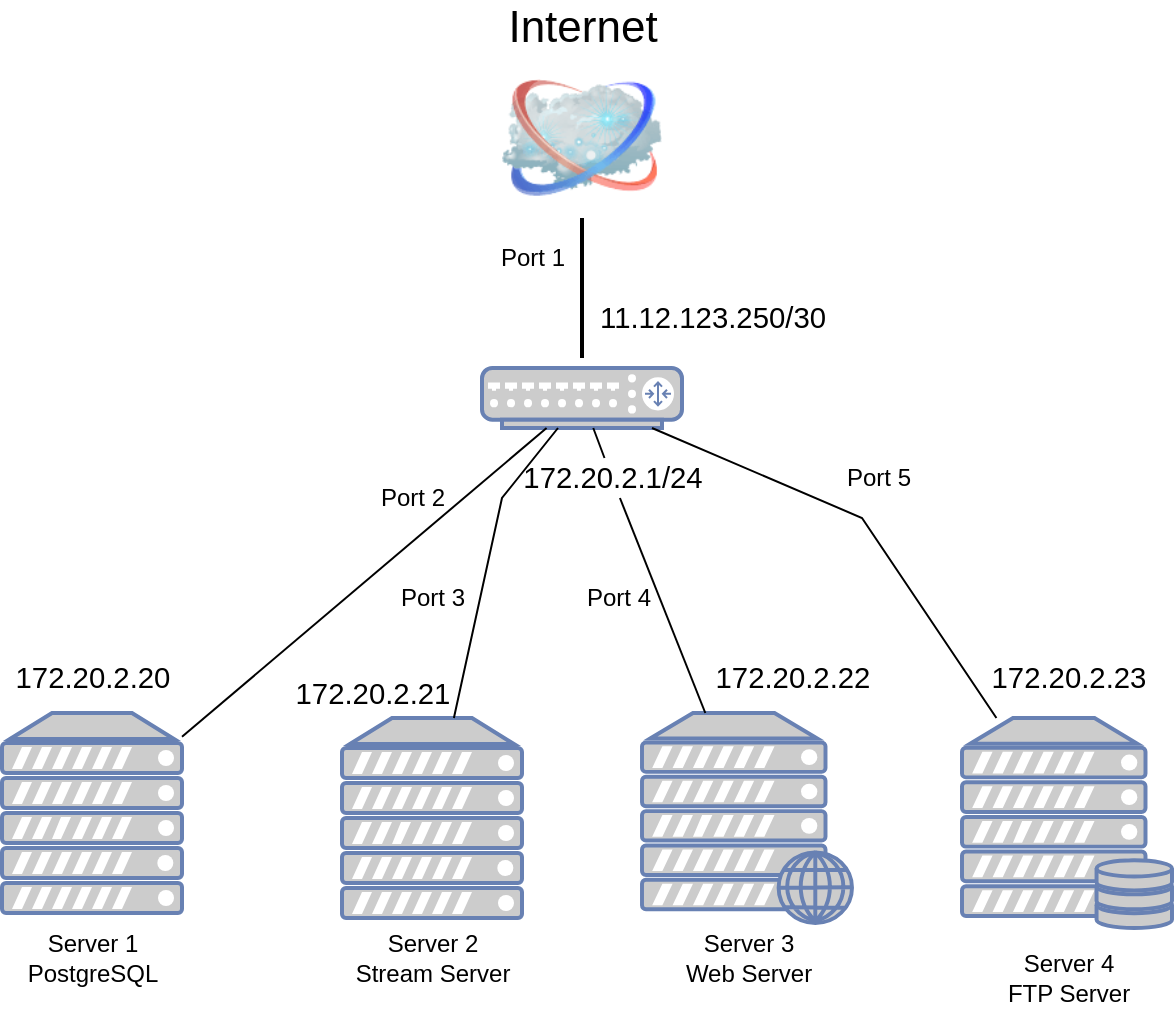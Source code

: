 <mxfile version="15.5.4" type="github">
  <diagram name="Page-1" id="55a83fd1-7818-8e21-69c5-c3457e3827bb">
    <mxGraphModel dx="1422" dy="794" grid="1" gridSize="10" guides="1" tooltips="1" connect="1" arrows="1" fold="1" page="1" pageScale="1" pageWidth="1100" pageHeight="850" background="none" math="0" shadow="0">
      <root>
        <mxCell id="0" />
        <mxCell id="1" parent="0" />
        <mxCell id="69ecfefc5c41e42c-2" value="Internet" style="image;html=1;labelBackgroundColor=#ffffff;image=img/lib/clip_art/networking/Cloud_128x128.png;rounded=1;shadow=0;comic=0;strokeWidth=2;fontSize=22;labelPosition=center;verticalLabelPosition=top;align=center;verticalAlign=bottom;" parent="1" vertex="1">
          <mxGeometry x="470" y="140" width="80" height="80" as="geometry" />
        </mxCell>
        <mxCell id="69ecfefc5c41e42c-19" style="edgeStyle=none;rounded=0;html=1;labelBackgroundColor=none;endArrow=none;strokeWidth=2;fontFamily=Verdana;fontSize=22" parent="1" target="69ecfefc5c41e42c-2" edge="1">
          <mxGeometry relative="1" as="geometry">
            <mxPoint x="510" y="290" as="sourcePoint" />
          </mxGeometry>
        </mxCell>
        <mxCell id="6qquT5Q0N8u8w7L4h6Uj-1" value="" style="fontColor=#0066CC;verticalAlign=top;verticalLabelPosition=bottom;labelPosition=center;align=center;html=1;outlineConnect=0;fillColor=#CCCCCC;strokeColor=#6881B3;gradientColor=none;gradientDirection=north;strokeWidth=2;shape=mxgraph.networks.router;" vertex="1" parent="1">
          <mxGeometry x="460" y="295" width="100" height="30" as="geometry" />
        </mxCell>
        <mxCell id="6qquT5Q0N8u8w7L4h6Uj-2" value="" style="fontColor=#0066CC;verticalAlign=top;verticalLabelPosition=bottom;labelPosition=center;align=center;html=1;outlineConnect=0;fillColor=#CCCCCC;strokeColor=#6881B3;gradientColor=none;gradientDirection=north;strokeWidth=2;shape=mxgraph.networks.server;" vertex="1" parent="1">
          <mxGeometry x="390" y="470" width="90" height="100" as="geometry" />
        </mxCell>
        <mxCell id="6qquT5Q0N8u8w7L4h6Uj-3" value="" style="fontColor=#0066CC;verticalAlign=top;verticalLabelPosition=bottom;labelPosition=center;align=center;html=1;outlineConnect=0;fillColor=#CCCCCC;strokeColor=#6881B3;gradientColor=none;gradientDirection=north;strokeWidth=2;shape=mxgraph.networks.web_server;" vertex="1" parent="1">
          <mxGeometry x="540" y="467.5" width="105" height="105" as="geometry" />
        </mxCell>
        <mxCell id="6qquT5Q0N8u8w7L4h6Uj-4" value="" style="fontColor=#0066CC;verticalAlign=top;verticalLabelPosition=bottom;labelPosition=center;align=center;html=1;outlineConnect=0;fillColor=#CCCCCC;strokeColor=#6881B3;gradientColor=none;gradientDirection=north;strokeWidth=2;shape=mxgraph.networks.server_storage;" vertex="1" parent="1">
          <mxGeometry x="700" y="470" width="105" height="105" as="geometry" />
        </mxCell>
        <mxCell id="6qquT5Q0N8u8w7L4h6Uj-5" value="" style="fontColor=#0066CC;verticalAlign=top;verticalLabelPosition=bottom;labelPosition=center;align=center;html=1;outlineConnect=0;fillColor=#CCCCCC;strokeColor=#6881B3;gradientColor=none;gradientDirection=north;strokeWidth=2;shape=mxgraph.networks.server;" vertex="1" parent="1">
          <mxGeometry x="220" y="467.5" width="90" height="100" as="geometry" />
        </mxCell>
        <mxCell id="6qquT5Q0N8u8w7L4h6Uj-10" value="" style="endArrow=none;html=1;rounded=0;" edge="1" parent="1" source="6qquT5Q0N8u8w7L4h6Uj-5" target="6qquT5Q0N8u8w7L4h6Uj-1">
          <mxGeometry width="50" height="50" relative="1" as="geometry">
            <mxPoint x="520" y="430" as="sourcePoint" />
            <mxPoint x="570" y="380" as="targetPoint" />
          </mxGeometry>
        </mxCell>
        <mxCell id="6qquT5Q0N8u8w7L4h6Uj-11" value="" style="endArrow=none;html=1;rounded=0;" edge="1" parent="1" source="6qquT5Q0N8u8w7L4h6Uj-2" target="6qquT5Q0N8u8w7L4h6Uj-1">
          <mxGeometry width="50" height="50" relative="1" as="geometry">
            <mxPoint x="440" y="440" as="sourcePoint" />
            <mxPoint x="490" y="390" as="targetPoint" />
            <Array as="points">
              <mxPoint x="470" y="360" />
            </Array>
          </mxGeometry>
        </mxCell>
        <mxCell id="6qquT5Q0N8u8w7L4h6Uj-14" value="" style="endArrow=none;html=1;rounded=0;startArrow=none;" edge="1" parent="1" source="6qquT5Q0N8u8w7L4h6Uj-30" target="6qquT5Q0N8u8w7L4h6Uj-1">
          <mxGeometry width="50" height="50" relative="1" as="geometry">
            <mxPoint x="520" y="430" as="sourcePoint" />
            <mxPoint x="570" y="380" as="targetPoint" />
          </mxGeometry>
        </mxCell>
        <mxCell id="6qquT5Q0N8u8w7L4h6Uj-15" value="" style="endArrow=none;html=1;rounded=0;" edge="1" parent="1" source="6qquT5Q0N8u8w7L4h6Uj-4" target="6qquT5Q0N8u8w7L4h6Uj-1">
          <mxGeometry width="50" height="50" relative="1" as="geometry">
            <mxPoint x="645" y="420" as="sourcePoint" />
            <mxPoint x="695" y="370" as="targetPoint" />
            <Array as="points">
              <mxPoint x="650" y="370" />
            </Array>
          </mxGeometry>
        </mxCell>
        <mxCell id="6qquT5Q0N8u8w7L4h6Uj-16" value="&lt;span id=&quot;docs-internal-guid-975c83f2-7fff-102c-fdac-8640c2c8978f&quot;&gt;&lt;span style=&quot;font-size: 11pt ; font-family: &amp;#34;arial&amp;#34; ; background-color: transparent ; vertical-align: baseline&quot;&gt;11.12.123.250/30&lt;/span&gt;&lt;/span&gt;" style="text;html=1;align=center;verticalAlign=middle;resizable=0;points=[];autosize=1;strokeColor=none;fillColor=none;" vertex="1" parent="1">
          <mxGeometry x="510" y="260" width="130" height="20" as="geometry" />
        </mxCell>
        <mxCell id="6qquT5Q0N8u8w7L4h6Uj-17" value="&lt;span id=&quot;docs-internal-guid-83297309-7fff-609a-c1c3-be304c6b91bc&quot;&gt;&lt;span style=&quot;font-size: 11pt ; font-family: &amp;#34;arial&amp;#34; ; background-color: transparent ; vertical-align: baseline&quot;&gt;172.20.2.20&lt;/span&gt;&lt;/span&gt;" style="text;html=1;align=center;verticalAlign=middle;resizable=0;points=[];autosize=1;strokeColor=none;fillColor=none;" vertex="1" parent="1">
          <mxGeometry x="220" y="440" width="90" height="20" as="geometry" />
        </mxCell>
        <mxCell id="6qquT5Q0N8u8w7L4h6Uj-18" value="&lt;span id=&quot;docs-internal-guid-83297309-7fff-609a-c1c3-be304c6b91bc&quot;&gt;&lt;span style=&quot;font-size: 11pt ; font-family: &amp;#34;arial&amp;#34; ; background-color: transparent ; vertical-align: baseline&quot;&gt;172.20.2.21&lt;/span&gt;&lt;/span&gt;" style="text;html=1;align=center;verticalAlign=middle;resizable=0;points=[];autosize=1;strokeColor=none;fillColor=none;" vertex="1" parent="1">
          <mxGeometry x="360" y="447.5" width="90" height="20" as="geometry" />
        </mxCell>
        <mxCell id="6qquT5Q0N8u8w7L4h6Uj-19" value="&lt;span id=&quot;docs-internal-guid-83297309-7fff-609a-c1c3-be304c6b91bc&quot;&gt;&lt;span style=&quot;font-size: 11pt ; font-family: &amp;#34;arial&amp;#34; ; background-color: transparent ; vertical-align: baseline&quot;&gt;172.20.2.22&lt;br&gt;&lt;/span&gt;&lt;/span&gt;" style="text;html=1;align=center;verticalAlign=middle;resizable=0;points=[];autosize=1;strokeColor=none;fillColor=none;" vertex="1" parent="1">
          <mxGeometry x="570" y="440" width="90" height="20" as="geometry" />
        </mxCell>
        <mxCell id="6qquT5Q0N8u8w7L4h6Uj-20" value="&lt;span id=&quot;docs-internal-guid-83297309-7fff-609a-c1c3-be304c6b91bc&quot;&gt;&lt;span style=&quot;font-size: 11pt ; font-family: &amp;#34;arial&amp;#34; ; background-color: transparent ; vertical-align: baseline&quot;&gt;172.20.2.23&lt;br&gt;&lt;/span&gt;&lt;/span&gt;" style="text;html=1;align=center;verticalAlign=middle;resizable=0;points=[];autosize=1;strokeColor=none;fillColor=none;" vertex="1" parent="1">
          <mxGeometry x="707.5" y="440" width="90" height="20" as="geometry" />
        </mxCell>
        <mxCell id="6qquT5Q0N8u8w7L4h6Uj-21" value="Port 1" style="text;html=1;align=center;verticalAlign=middle;resizable=0;points=[];autosize=1;strokeColor=none;fillColor=none;" vertex="1" parent="1">
          <mxGeometry x="460" y="230" width="50" height="20" as="geometry" />
        </mxCell>
        <mxCell id="6qquT5Q0N8u8w7L4h6Uj-22" value="Port 2" style="text;html=1;align=center;verticalAlign=middle;resizable=0;points=[];autosize=1;strokeColor=none;fillColor=none;" vertex="1" parent="1">
          <mxGeometry x="400" y="350" width="50" height="20" as="geometry" />
        </mxCell>
        <mxCell id="6qquT5Q0N8u8w7L4h6Uj-23" value="Port 3" style="text;html=1;align=center;verticalAlign=middle;resizable=0;points=[];autosize=1;strokeColor=none;fillColor=none;" vertex="1" parent="1">
          <mxGeometry x="410" y="400" width="50" height="20" as="geometry" />
        </mxCell>
        <mxCell id="6qquT5Q0N8u8w7L4h6Uj-24" value="Port 4" style="text;html=1;align=center;verticalAlign=middle;resizable=0;points=[];autosize=1;strokeColor=none;fillColor=none;" vertex="1" parent="1">
          <mxGeometry x="502.5" y="400" width="50" height="20" as="geometry" />
        </mxCell>
        <mxCell id="6qquT5Q0N8u8w7L4h6Uj-25" value="Port 5" style="text;html=1;align=center;verticalAlign=middle;resizable=0;points=[];autosize=1;strokeColor=none;fillColor=none;" vertex="1" parent="1">
          <mxGeometry x="632.5" y="340" width="50" height="20" as="geometry" />
        </mxCell>
        <mxCell id="6qquT5Q0N8u8w7L4h6Uj-26" value="Server 1&lt;br&gt;PostgreSQL" style="text;html=1;align=center;verticalAlign=middle;resizable=0;points=[];autosize=1;strokeColor=none;fillColor=none;" vertex="1" parent="1">
          <mxGeometry x="225" y="575" width="80" height="30" as="geometry" />
        </mxCell>
        <mxCell id="6qquT5Q0N8u8w7L4h6Uj-27" value="Server 2&lt;br&gt;Stream Server" style="text;html=1;align=center;verticalAlign=middle;resizable=0;points=[];autosize=1;strokeColor=none;fillColor=none;" vertex="1" parent="1">
          <mxGeometry x="390" y="575" width="90" height="30" as="geometry" />
        </mxCell>
        <mxCell id="6qquT5Q0N8u8w7L4h6Uj-28" value="Server 3&lt;br&gt;Web Server" style="text;html=1;align=center;verticalAlign=middle;resizable=0;points=[];autosize=1;strokeColor=none;fillColor=none;" vertex="1" parent="1">
          <mxGeometry x="552.5" y="575" width="80" height="30" as="geometry" />
        </mxCell>
        <mxCell id="6qquT5Q0N8u8w7L4h6Uj-29" value="Server 4&lt;br&gt;FTP Server" style="text;html=1;align=center;verticalAlign=middle;resizable=0;points=[];autosize=1;strokeColor=none;fillColor=none;" vertex="1" parent="1">
          <mxGeometry x="712.5" y="585" width="80" height="30" as="geometry" />
        </mxCell>
        <mxCell id="6qquT5Q0N8u8w7L4h6Uj-30" value="&lt;span style=&quot;font-family: &amp;#34;arial&amp;#34; ; font-size: 14.667px&quot;&gt;172.20.2.1/24&lt;/span&gt;" style="text;html=1;align=center;verticalAlign=middle;resizable=0;points=[];autosize=1;strokeColor=none;fillColor=none;" vertex="1" parent="1">
          <mxGeometry x="470" y="340" width="110" height="20" as="geometry" />
        </mxCell>
        <mxCell id="6qquT5Q0N8u8w7L4h6Uj-31" value="" style="endArrow=none;html=1;rounded=0;" edge="1" parent="1" source="6qquT5Q0N8u8w7L4h6Uj-3" target="6qquT5Q0N8u8w7L4h6Uj-30">
          <mxGeometry width="50" height="50" relative="1" as="geometry">
            <mxPoint x="571.875" y="467.5" as="sourcePoint" />
            <mxPoint x="515.893" y="325" as="targetPoint" />
          </mxGeometry>
        </mxCell>
      </root>
    </mxGraphModel>
  </diagram>
</mxfile>
